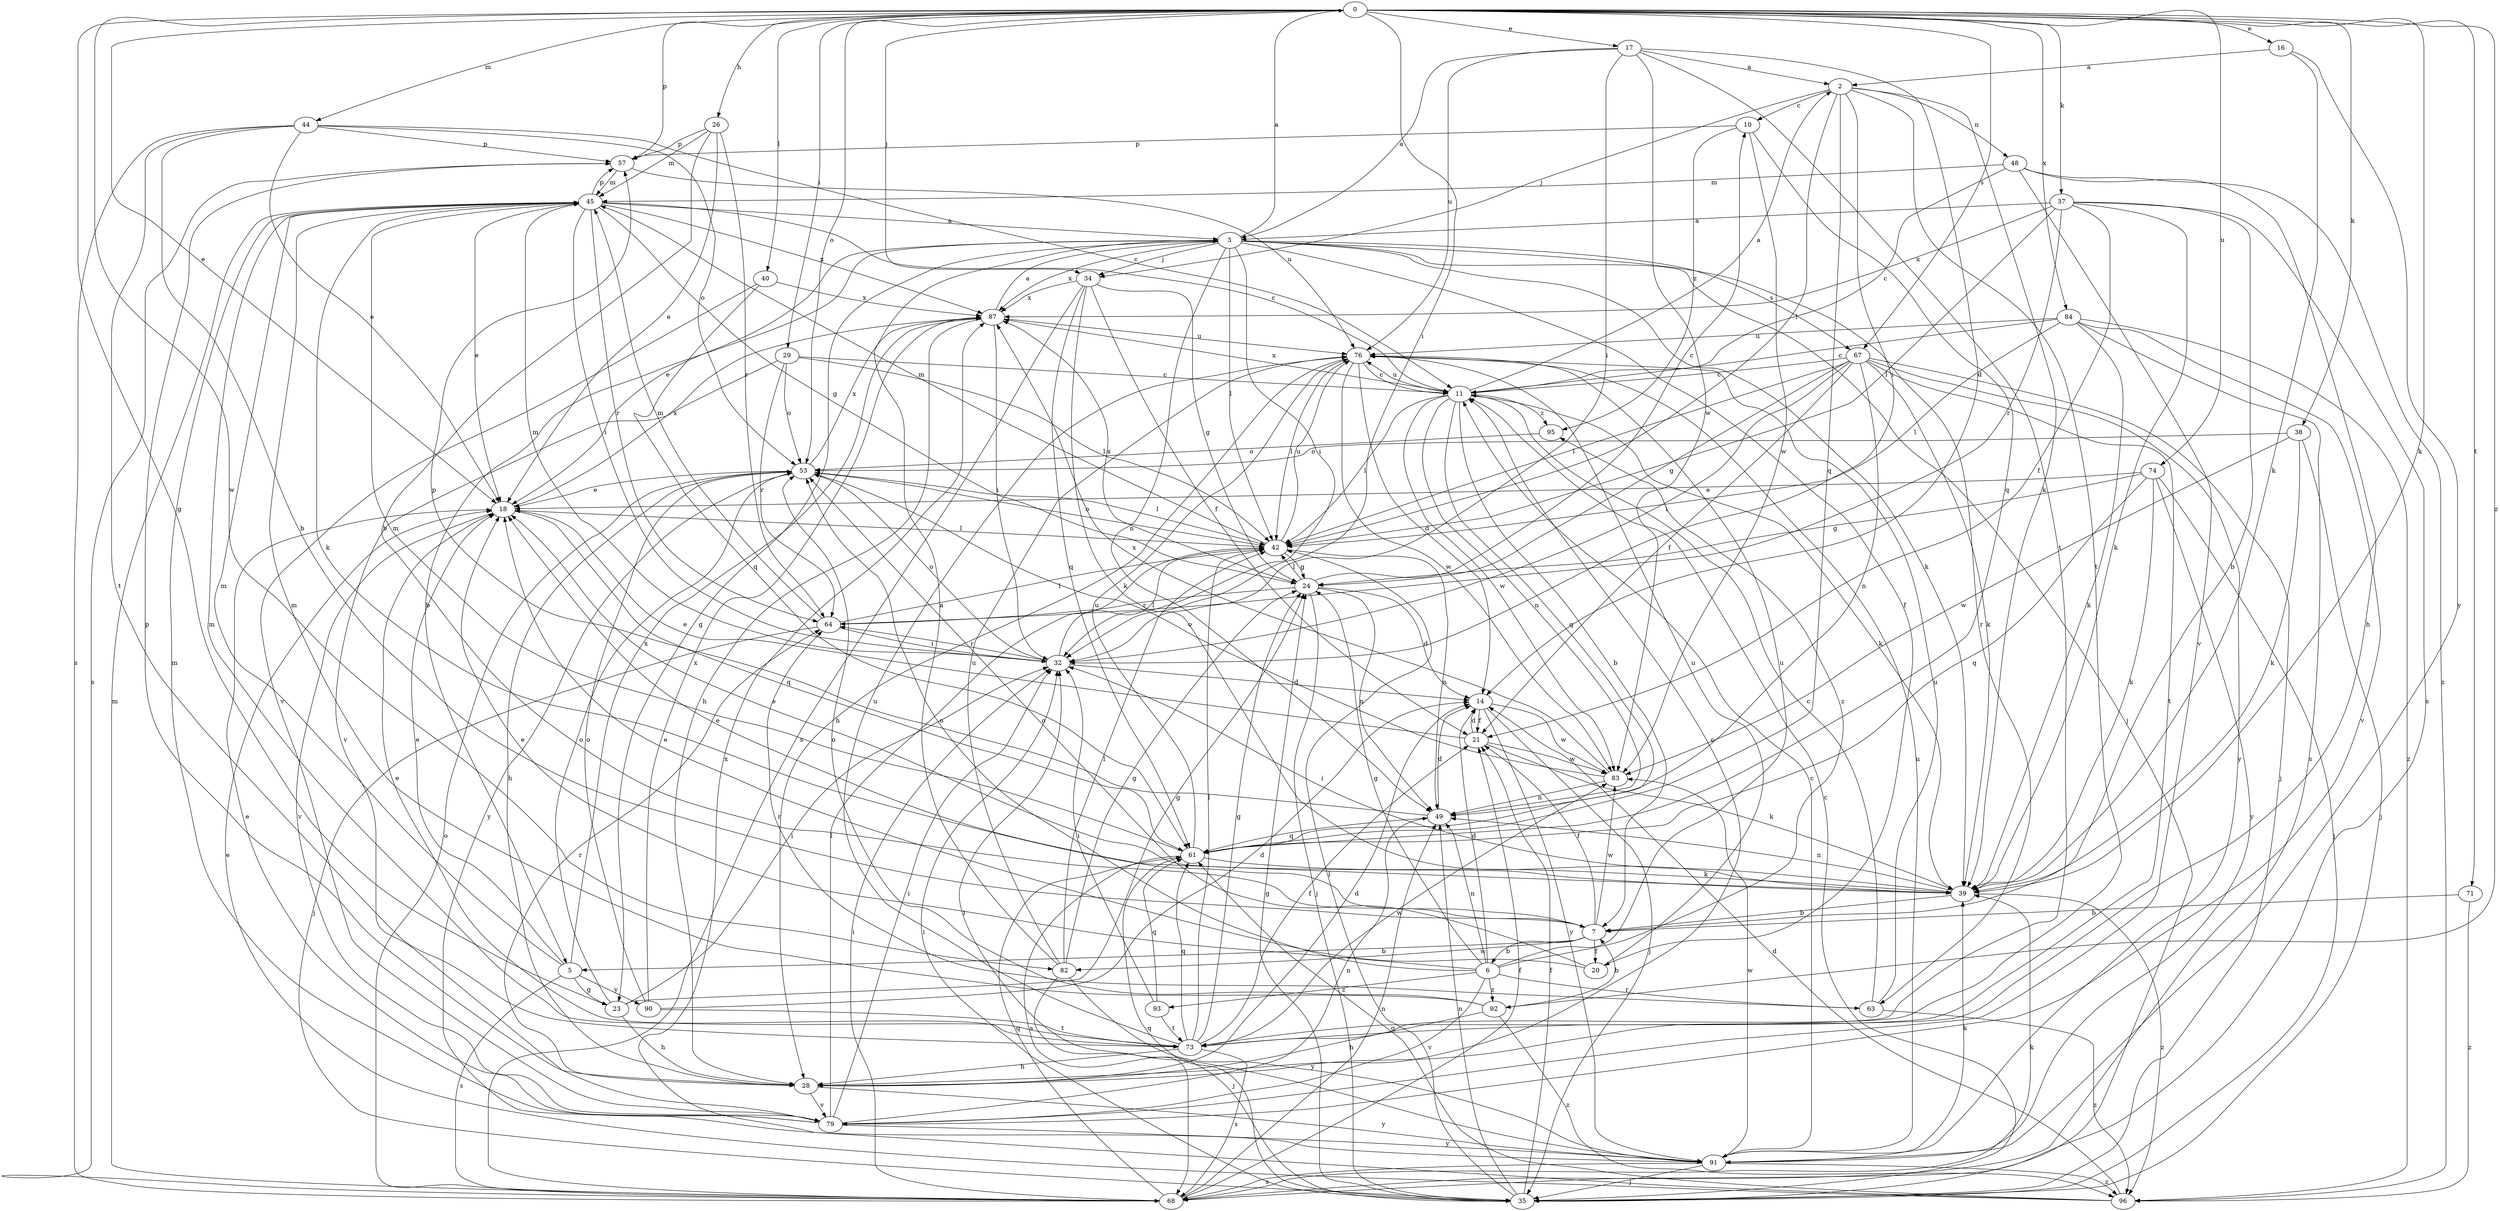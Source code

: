 strict digraph  {
0;
2;
3;
5;
6;
7;
10;
11;
14;
16;
17;
18;
20;
21;
23;
24;
26;
28;
29;
32;
34;
35;
37;
38;
39;
40;
42;
44;
45;
48;
49;
53;
57;
61;
63;
64;
67;
68;
71;
73;
74;
76;
79;
82;
83;
84;
87;
90;
91;
92;
93;
95;
96;
0 -> 16  [label=e];
0 -> 17  [label=e];
0 -> 18  [label=e];
0 -> 23  [label=g];
0 -> 26  [label=h];
0 -> 29  [label=i];
0 -> 32  [label=i];
0 -> 34  [label=j];
0 -> 37  [label=k];
0 -> 38  [label=k];
0 -> 39  [label=k];
0 -> 40  [label=l];
0 -> 44  [label=m];
0 -> 53  [label=o];
0 -> 57  [label=p];
0 -> 67  [label=s];
0 -> 71  [label=t];
0 -> 74  [label=u];
0 -> 82  [label=w];
0 -> 84  [label=x];
0 -> 92  [label=z];
2 -> 10  [label=c];
2 -> 32  [label=i];
2 -> 34  [label=j];
2 -> 39  [label=k];
2 -> 42  [label=l];
2 -> 48  [label=n];
2 -> 61  [label=q];
2 -> 73  [label=t];
3 -> 0  [label=a];
3 -> 5  [label=b];
3 -> 18  [label=e];
3 -> 20  [label=f];
3 -> 23  [label=g];
3 -> 32  [label=i];
3 -> 34  [label=j];
3 -> 35  [label=j];
3 -> 39  [label=k];
3 -> 42  [label=l];
3 -> 49  [label=n];
3 -> 63  [label=r];
3 -> 67  [label=s];
3 -> 87  [label=x];
5 -> 18  [label=e];
5 -> 23  [label=g];
5 -> 45  [label=m];
5 -> 68  [label=s];
5 -> 87  [label=x];
5 -> 90  [label=y];
6 -> 14  [label=d];
6 -> 18  [label=e];
6 -> 24  [label=g];
6 -> 49  [label=n];
6 -> 53  [label=o];
6 -> 63  [label=r];
6 -> 76  [label=u];
6 -> 79  [label=v];
6 -> 92  [label=z];
6 -> 93  [label=z];
6 -> 95  [label=z];
7 -> 5  [label=b];
7 -> 6  [label=b];
7 -> 18  [label=e];
7 -> 20  [label=f];
7 -> 21  [label=f];
7 -> 82  [label=w];
7 -> 83  [label=w];
10 -> 57  [label=p];
10 -> 61  [label=q];
10 -> 83  [label=w];
10 -> 95  [label=z];
11 -> 2  [label=a];
11 -> 7  [label=b];
11 -> 39  [label=k];
11 -> 42  [label=l];
11 -> 49  [label=n];
11 -> 61  [label=q];
11 -> 76  [label=u];
11 -> 83  [label=w];
11 -> 87  [label=x];
11 -> 95  [label=z];
14 -> 21  [label=f];
14 -> 35  [label=j];
14 -> 83  [label=w];
14 -> 91  [label=y];
16 -> 2  [label=a];
16 -> 39  [label=k];
16 -> 91  [label=y];
17 -> 2  [label=a];
17 -> 3  [label=a];
17 -> 14  [label=d];
17 -> 32  [label=i];
17 -> 73  [label=t];
17 -> 76  [label=u];
17 -> 83  [label=w];
18 -> 42  [label=l];
18 -> 61  [label=q];
18 -> 79  [label=v];
18 -> 87  [label=x];
20 -> 18  [label=e];
20 -> 53  [label=o];
20 -> 76  [label=u];
21 -> 14  [label=d];
21 -> 18  [label=e];
21 -> 39  [label=k];
21 -> 83  [label=w];
23 -> 24  [label=g];
23 -> 28  [label=h];
23 -> 32  [label=i];
23 -> 53  [label=o];
24 -> 10  [label=c];
24 -> 14  [label=d];
24 -> 35  [label=j];
24 -> 42  [label=l];
24 -> 49  [label=n];
24 -> 64  [label=r];
24 -> 87  [label=x];
26 -> 7  [label=b];
26 -> 18  [label=e];
26 -> 45  [label=m];
26 -> 57  [label=p];
26 -> 64  [label=r];
28 -> 11  [label=c];
28 -> 14  [label=d];
28 -> 57  [label=p];
28 -> 64  [label=r];
28 -> 79  [label=v];
28 -> 91  [label=y];
29 -> 11  [label=c];
29 -> 42  [label=l];
29 -> 53  [label=o];
29 -> 64  [label=r];
29 -> 79  [label=v];
32 -> 14  [label=d];
32 -> 42  [label=l];
32 -> 45  [label=m];
32 -> 53  [label=o];
32 -> 64  [label=r];
34 -> 21  [label=f];
34 -> 24  [label=g];
34 -> 39  [label=k];
34 -> 61  [label=q];
34 -> 68  [label=s];
34 -> 87  [label=x];
35 -> 11  [label=c];
35 -> 21  [label=f];
35 -> 24  [label=g];
35 -> 32  [label=i];
35 -> 42  [label=l];
35 -> 49  [label=n];
35 -> 61  [label=q];
37 -> 3  [label=a];
37 -> 7  [label=b];
37 -> 21  [label=f];
37 -> 39  [label=k];
37 -> 42  [label=l];
37 -> 64  [label=r];
37 -> 68  [label=s];
37 -> 87  [label=x];
38 -> 35  [label=j];
38 -> 39  [label=k];
38 -> 53  [label=o];
38 -> 83  [label=w];
39 -> 7  [label=b];
39 -> 18  [label=e];
39 -> 32  [label=i];
39 -> 49  [label=n];
39 -> 96  [label=z];
40 -> 61  [label=q];
40 -> 79  [label=v];
40 -> 87  [label=x];
42 -> 24  [label=g];
42 -> 45  [label=m];
42 -> 49  [label=n];
42 -> 53  [label=o];
42 -> 76  [label=u];
44 -> 7  [label=b];
44 -> 11  [label=c];
44 -> 18  [label=e];
44 -> 53  [label=o];
44 -> 57  [label=p];
44 -> 68  [label=s];
44 -> 73  [label=t];
45 -> 3  [label=a];
45 -> 11  [label=c];
45 -> 18  [label=e];
45 -> 24  [label=g];
45 -> 32  [label=i];
45 -> 39  [label=k];
45 -> 57  [label=p];
45 -> 64  [label=r];
45 -> 87  [label=x];
48 -> 11  [label=c];
48 -> 28  [label=h];
48 -> 45  [label=m];
48 -> 79  [label=v];
48 -> 96  [label=z];
49 -> 14  [label=d];
49 -> 57  [label=p];
49 -> 61  [label=q];
53 -> 18  [label=e];
53 -> 28  [label=h];
53 -> 42  [label=l];
53 -> 87  [label=x];
53 -> 91  [label=y];
57 -> 45  [label=m];
57 -> 68  [label=s];
57 -> 76  [label=u];
61 -> 39  [label=k];
61 -> 45  [label=m];
61 -> 68  [label=s];
61 -> 76  [label=u];
63 -> 11  [label=c];
63 -> 64  [label=r];
63 -> 76  [label=u];
63 -> 96  [label=z];
64 -> 32  [label=i];
64 -> 35  [label=j];
64 -> 42  [label=l];
64 -> 45  [label=m];
67 -> 11  [label=c];
67 -> 21  [label=f];
67 -> 24  [label=g];
67 -> 32  [label=i];
67 -> 35  [label=j];
67 -> 39  [label=k];
67 -> 42  [label=l];
67 -> 49  [label=n];
67 -> 73  [label=t];
67 -> 91  [label=y];
68 -> 21  [label=f];
68 -> 32  [label=i];
68 -> 39  [label=k];
68 -> 45  [label=m];
68 -> 49  [label=n];
68 -> 53  [label=o];
68 -> 61  [label=q];
71 -> 7  [label=b];
71 -> 96  [label=z];
73 -> 18  [label=e];
73 -> 21  [label=f];
73 -> 24  [label=g];
73 -> 28  [label=h];
73 -> 42  [label=l];
73 -> 45  [label=m];
73 -> 61  [label=q];
73 -> 68  [label=s];
73 -> 76  [label=u];
73 -> 83  [label=w];
74 -> 18  [label=e];
74 -> 24  [label=g];
74 -> 35  [label=j];
74 -> 39  [label=k];
74 -> 61  [label=q];
74 -> 91  [label=y];
76 -> 11  [label=c];
76 -> 14  [label=d];
76 -> 28  [label=h];
76 -> 42  [label=l];
76 -> 83  [label=w];
79 -> 18  [label=e];
79 -> 32  [label=i];
79 -> 42  [label=l];
79 -> 45  [label=m];
79 -> 49  [label=n];
79 -> 91  [label=y];
82 -> 3  [label=a];
82 -> 24  [label=g];
82 -> 35  [label=j];
82 -> 42  [label=l];
82 -> 76  [label=u];
82 -> 91  [label=y];
83 -> 49  [label=n];
83 -> 53  [label=o];
83 -> 87  [label=x];
84 -> 11  [label=c];
84 -> 39  [label=k];
84 -> 42  [label=l];
84 -> 68  [label=s];
84 -> 76  [label=u];
84 -> 79  [label=v];
84 -> 96  [label=z];
87 -> 3  [label=a];
87 -> 28  [label=h];
87 -> 32  [label=i];
87 -> 76  [label=u];
90 -> 14  [label=d];
90 -> 53  [label=o];
90 -> 73  [label=t];
90 -> 87  [label=x];
91 -> 11  [label=c];
91 -> 32  [label=i];
91 -> 35  [label=j];
91 -> 39  [label=k];
91 -> 68  [label=s];
91 -> 76  [label=u];
91 -> 83  [label=w];
91 -> 96  [label=z];
92 -> 7  [label=b];
92 -> 28  [label=h];
92 -> 45  [label=m];
92 -> 53  [label=o];
92 -> 96  [label=z];
93 -> 32  [label=i];
93 -> 61  [label=q];
93 -> 73  [label=t];
95 -> 53  [label=o];
96 -> 14  [label=d];
96 -> 18  [label=e];
96 -> 61  [label=q];
96 -> 87  [label=x];
}
